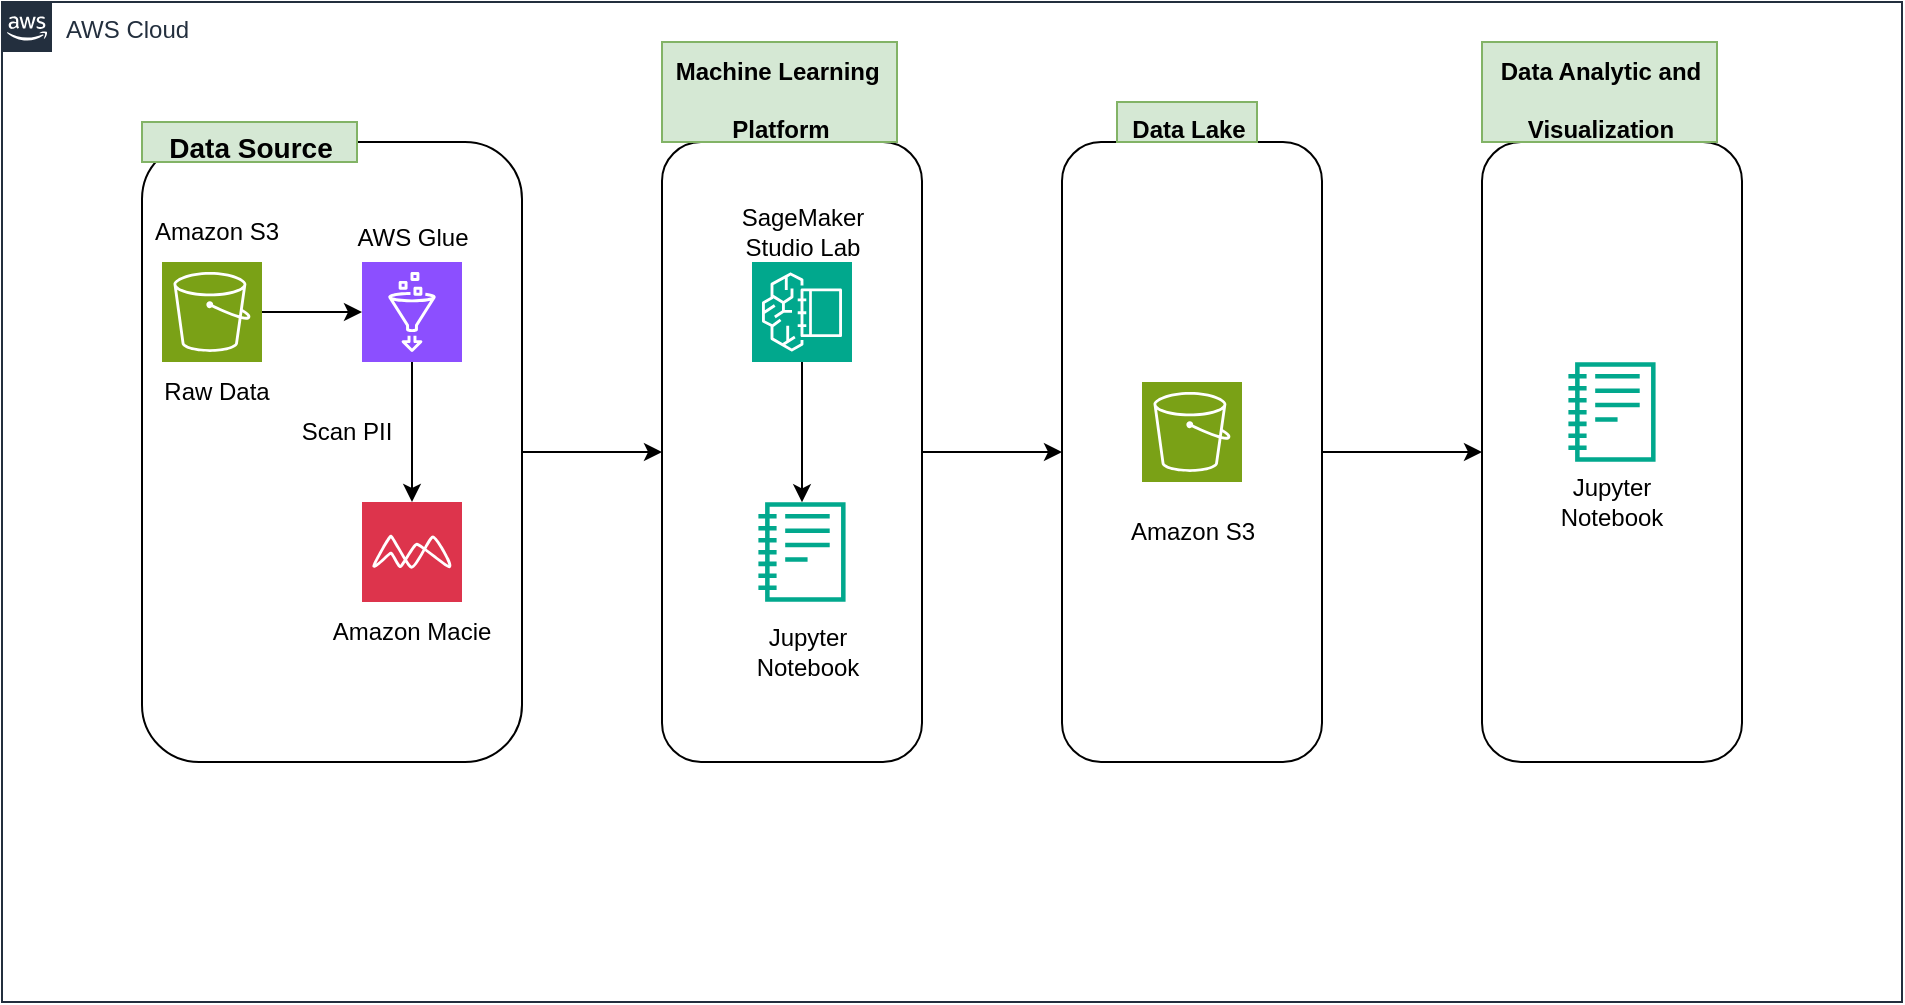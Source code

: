 <mxfile version="27.2.0">
  <diagram name="Trang-1" id="5-aHy4nMS5yTNQkMgJgz">
    <mxGraphModel dx="2053" dy="629" grid="1" gridSize="10" guides="1" tooltips="1" connect="1" arrows="1" fold="1" page="1" pageScale="1" pageWidth="827" pageHeight="1169" math="0" shadow="0">
      <root>
        <mxCell id="0" />
        <mxCell id="1" parent="0" />
        <mxCell id="4mTk0EzCiOv7vdv3pl84-1" value="AWS Cloud" style="points=[[0,0],[0.25,0],[0.5,0],[0.75,0],[1,0],[1,0.25],[1,0.5],[1,0.75],[1,1],[0.75,1],[0.5,1],[0.25,1],[0,1],[0,0.75],[0,0.5],[0,0.25]];outlineConnect=0;gradientColor=none;html=1;whiteSpace=wrap;fontSize=12;fontStyle=0;container=1;pointerEvents=0;collapsible=0;recursiveResize=0;shape=mxgraph.aws4.group;grIcon=mxgraph.aws4.group_aws_cloud_alt;strokeColor=#232F3E;fillColor=default;verticalAlign=top;align=left;spacingLeft=30;fontColor=#232F3E;dashed=0;" vertex="1" parent="1">
          <mxGeometry x="-70" width="950" height="500" as="geometry" />
        </mxCell>
        <mxCell id="4mTk0EzCiOv7vdv3pl84-22" value="" style="edgeStyle=orthogonalEdgeStyle;rounded=0;orthogonalLoop=1;jettySize=auto;html=1;entryX=0;entryY=0.5;entryDx=0;entryDy=0;" edge="1" parent="4mTk0EzCiOv7vdv3pl84-1" source="4mTk0EzCiOv7vdv3pl84-2" target="4mTk0EzCiOv7vdv3pl84-6">
          <mxGeometry relative="1" as="geometry" />
        </mxCell>
        <mxCell id="4mTk0EzCiOv7vdv3pl84-2" value="" style="rounded=1;whiteSpace=wrap;html=1;" vertex="1" parent="4mTk0EzCiOv7vdv3pl84-1">
          <mxGeometry x="70" y="70" width="190" height="310" as="geometry" />
        </mxCell>
        <mxCell id="4mTk0EzCiOv7vdv3pl84-23" value="" style="edgeStyle=orthogonalEdgeStyle;rounded=0;orthogonalLoop=1;jettySize=auto;html=1;" edge="1" parent="4mTk0EzCiOv7vdv3pl84-1" source="4mTk0EzCiOv7vdv3pl84-3" target="4mTk0EzCiOv7vdv3pl84-4">
          <mxGeometry relative="1" as="geometry" />
        </mxCell>
        <mxCell id="4mTk0EzCiOv7vdv3pl84-3" value="" style="sketch=0;points=[[0,0,0],[0.25,0,0],[0.5,0,0],[0.75,0,0],[1,0,0],[0,1,0],[0.25,1,0],[0.5,1,0],[0.75,1,0],[1,1,0],[0,0.25,0],[0,0.5,0],[0,0.75,0],[1,0.25,0],[1,0.5,0],[1,0.75,0]];outlineConnect=0;fontColor=#232F3E;fillColor=#7AA116;strokeColor=#ffffff;dashed=0;verticalLabelPosition=bottom;verticalAlign=top;align=center;html=1;fontSize=12;fontStyle=0;aspect=fixed;shape=mxgraph.aws4.resourceIcon;resIcon=mxgraph.aws4.s3;" vertex="1" parent="4mTk0EzCiOv7vdv3pl84-1">
          <mxGeometry x="80" y="130" width="50" height="50" as="geometry" />
        </mxCell>
        <mxCell id="4mTk0EzCiOv7vdv3pl84-24" value="" style="edgeStyle=orthogonalEdgeStyle;rounded=0;orthogonalLoop=1;jettySize=auto;html=1;" edge="1" parent="4mTk0EzCiOv7vdv3pl84-1" source="4mTk0EzCiOv7vdv3pl84-4" target="4mTk0EzCiOv7vdv3pl84-5">
          <mxGeometry relative="1" as="geometry" />
        </mxCell>
        <mxCell id="4mTk0EzCiOv7vdv3pl84-4" value="" style="sketch=0;points=[[0,0,0],[0.25,0,0],[0.5,0,0],[0.75,0,0],[1,0,0],[0,1,0],[0.25,1,0],[0.5,1,0],[0.75,1,0],[1,1,0],[0,0.25,0],[0,0.5,0],[0,0.75,0],[1,0.25,0],[1,0.5,0],[1,0.75,0]];outlineConnect=0;fontColor=#232F3E;fillColor=#8C4FFF;strokeColor=#ffffff;dashed=0;verticalLabelPosition=bottom;verticalAlign=top;align=center;html=1;fontSize=12;fontStyle=0;aspect=fixed;shape=mxgraph.aws4.resourceIcon;resIcon=mxgraph.aws4.glue;" vertex="1" parent="4mTk0EzCiOv7vdv3pl84-1">
          <mxGeometry x="180" y="130" width="50" height="50" as="geometry" />
        </mxCell>
        <mxCell id="4mTk0EzCiOv7vdv3pl84-5" value="" style="sketch=0;points=[[0,0,0],[0.25,0,0],[0.5,0,0],[0.75,0,0],[1,0,0],[0,1,0],[0.25,1,0],[0.5,1,0],[0.75,1,0],[1,1,0],[0,0.25,0],[0,0.5,0],[0,0.75,0],[1,0.25,0],[1,0.5,0],[1,0.75,0]];outlineConnect=0;fontColor=#232F3E;fillColor=#DD344C;strokeColor=#ffffff;dashed=0;verticalLabelPosition=bottom;verticalAlign=top;align=center;html=1;fontSize=12;fontStyle=0;aspect=fixed;shape=mxgraph.aws4.resourceIcon;resIcon=mxgraph.aws4.macie;" vertex="1" parent="4mTk0EzCiOv7vdv3pl84-1">
          <mxGeometry x="180" y="250" width="50" height="50" as="geometry" />
        </mxCell>
        <mxCell id="4mTk0EzCiOv7vdv3pl84-26" value="" style="edgeStyle=orthogonalEdgeStyle;rounded=0;orthogonalLoop=1;jettySize=auto;html=1;entryX=0;entryY=0.5;entryDx=0;entryDy=0;" edge="1" parent="4mTk0EzCiOv7vdv3pl84-1" source="4mTk0EzCiOv7vdv3pl84-6" target="4mTk0EzCiOv7vdv3pl84-18">
          <mxGeometry relative="1" as="geometry" />
        </mxCell>
        <mxCell id="4mTk0EzCiOv7vdv3pl84-6" value="" style="rounded=1;whiteSpace=wrap;html=1;" vertex="1" parent="4mTk0EzCiOv7vdv3pl84-1">
          <mxGeometry x="330" y="70" width="130" height="310" as="geometry" />
        </mxCell>
        <mxCell id="4mTk0EzCiOv7vdv3pl84-25" value="" style="edgeStyle=orthogonalEdgeStyle;rounded=0;orthogonalLoop=1;jettySize=auto;html=1;" edge="1" parent="4mTk0EzCiOv7vdv3pl84-1" source="4mTk0EzCiOv7vdv3pl84-7" target="4mTk0EzCiOv7vdv3pl84-8">
          <mxGeometry relative="1" as="geometry" />
        </mxCell>
        <mxCell id="4mTk0EzCiOv7vdv3pl84-7" value="" style="sketch=0;points=[[0,0,0],[0.25,0,0],[0.5,0,0],[0.75,0,0],[1,0,0],[0,1,0],[0.25,1,0],[0.5,1,0],[0.75,1,0],[1,1,0],[0,0.25,0],[0,0.5,0],[0,0.75,0],[1,0.25,0],[1,0.5,0],[1,0.75,0]];outlineConnect=0;fontColor=#232F3E;fillColor=#01A88D;strokeColor=#ffffff;dashed=0;verticalLabelPosition=bottom;verticalAlign=top;align=center;html=1;fontSize=12;fontStyle=0;aspect=fixed;shape=mxgraph.aws4.resourceIcon;resIcon=mxgraph.aws4.sagemaker_studio_lab;" vertex="1" parent="4mTk0EzCiOv7vdv3pl84-1">
          <mxGeometry x="375" y="130" width="50" height="50" as="geometry" />
        </mxCell>
        <mxCell id="4mTk0EzCiOv7vdv3pl84-8" value="" style="sketch=0;outlineConnect=0;fontColor=#232F3E;gradientColor=none;fillColor=#01A88D;strokeColor=none;dashed=0;verticalLabelPosition=bottom;verticalAlign=top;align=center;html=1;fontSize=12;fontStyle=0;aspect=fixed;pointerEvents=1;shape=mxgraph.aws4.sagemaker_notebook;" vertex="1" parent="4mTk0EzCiOv7vdv3pl84-1">
          <mxGeometry x="378.2" y="250" width="43.59" height="50" as="geometry" />
        </mxCell>
        <mxCell id="4mTk0EzCiOv7vdv3pl84-28" value="" style="edgeStyle=orthogonalEdgeStyle;rounded=0;orthogonalLoop=1;jettySize=auto;html=1;" edge="1" parent="4mTk0EzCiOv7vdv3pl84-1" source="4mTk0EzCiOv7vdv3pl84-18" target="4mTk0EzCiOv7vdv3pl84-20">
          <mxGeometry relative="1" as="geometry" />
        </mxCell>
        <mxCell id="4mTk0EzCiOv7vdv3pl84-18" value="" style="rounded=1;whiteSpace=wrap;html=1;" vertex="1" parent="4mTk0EzCiOv7vdv3pl84-1">
          <mxGeometry x="530" y="70" width="130" height="310" as="geometry" />
        </mxCell>
        <mxCell id="4mTk0EzCiOv7vdv3pl84-19" value="" style="sketch=0;points=[[0,0,0],[0.25,0,0],[0.5,0,0],[0.75,0,0],[1,0,0],[0,1,0],[0.25,1,0],[0.5,1,0],[0.75,1,0],[1,1,0],[0,0.25,0],[0,0.5,0],[0,0.75,0],[1,0.25,0],[1,0.5,0],[1,0.75,0]];outlineConnect=0;fontColor=#232F3E;fillColor=#7AA116;strokeColor=#ffffff;dashed=0;verticalLabelPosition=bottom;verticalAlign=top;align=center;html=1;fontSize=12;fontStyle=0;aspect=fixed;shape=mxgraph.aws4.resourceIcon;resIcon=mxgraph.aws4.s3;" vertex="1" parent="4mTk0EzCiOv7vdv3pl84-1">
          <mxGeometry x="570" y="190" width="50" height="50" as="geometry" />
        </mxCell>
        <mxCell id="4mTk0EzCiOv7vdv3pl84-20" value="" style="rounded=1;whiteSpace=wrap;html=1;" vertex="1" parent="4mTk0EzCiOv7vdv3pl84-1">
          <mxGeometry x="740" y="70" width="130" height="310" as="geometry" />
        </mxCell>
        <mxCell id="4mTk0EzCiOv7vdv3pl84-21" value="" style="sketch=0;outlineConnect=0;fontColor=#232F3E;gradientColor=none;fillColor=#01A88D;strokeColor=none;dashed=0;verticalLabelPosition=bottom;verticalAlign=top;align=center;html=1;fontSize=12;fontStyle=0;aspect=fixed;pointerEvents=1;shape=mxgraph.aws4.sagemaker_notebook;" vertex="1" parent="4mTk0EzCiOv7vdv3pl84-1">
          <mxGeometry x="783.2" y="180" width="43.59" height="50" as="geometry" />
        </mxCell>
        <mxCell id="4mTk0EzCiOv7vdv3pl84-31" value="Amazon S3" style="text;html=1;align=center;verticalAlign=middle;whiteSpace=wrap;rounded=0;" vertex="1" parent="4mTk0EzCiOv7vdv3pl84-1">
          <mxGeometry x="75" y="100" width="65" height="30" as="geometry" />
        </mxCell>
        <mxCell id="4mTk0EzCiOv7vdv3pl84-32" value="AWS Glue&lt;div&gt;&lt;br&gt;&lt;/div&gt;" style="text;html=1;align=center;verticalAlign=middle;whiteSpace=wrap;rounded=0;" vertex="1" parent="4mTk0EzCiOv7vdv3pl84-1">
          <mxGeometry x="172.5" y="110" width="65" height="30" as="geometry" />
        </mxCell>
        <mxCell id="4mTk0EzCiOv7vdv3pl84-34" value="&lt;div&gt;Scan PII&lt;/div&gt;" style="text;html=1;align=center;verticalAlign=middle;whiteSpace=wrap;rounded=0;" vertex="1" parent="4mTk0EzCiOv7vdv3pl84-1">
          <mxGeometry x="140" y="200" width="65" height="30" as="geometry" />
        </mxCell>
        <mxCell id="4mTk0EzCiOv7vdv3pl84-36" value="Amazon Macie" style="text;html=1;align=center;verticalAlign=middle;whiteSpace=wrap;rounded=0;" vertex="1" parent="4mTk0EzCiOv7vdv3pl84-1">
          <mxGeometry x="161.25" y="300" width="87.5" height="30" as="geometry" />
        </mxCell>
        <mxCell id="4mTk0EzCiOv7vdv3pl84-37" value="Raw Data" style="text;html=1;align=center;verticalAlign=middle;whiteSpace=wrap;rounded=0;" vertex="1" parent="4mTk0EzCiOv7vdv3pl84-1">
          <mxGeometry x="75" y="180" width="65" height="30" as="geometry" />
        </mxCell>
        <mxCell id="4mTk0EzCiOv7vdv3pl84-38" value="&lt;div&gt;SageMaker Studio Lab&lt;/div&gt;" style="text;html=1;align=center;verticalAlign=middle;whiteSpace=wrap;rounded=0;" vertex="1" parent="4mTk0EzCiOv7vdv3pl84-1">
          <mxGeometry x="367.5" y="100" width="65" height="30" as="geometry" />
        </mxCell>
        <mxCell id="4mTk0EzCiOv7vdv3pl84-39" value="Jupyter Notebook" style="text;html=1;align=center;verticalAlign=middle;whiteSpace=wrap;rounded=0;" vertex="1" parent="4mTk0EzCiOv7vdv3pl84-1">
          <mxGeometry x="372.5" y="310" width="60" height="30" as="geometry" />
        </mxCell>
        <mxCell id="4mTk0EzCiOv7vdv3pl84-40" value="Amazon S3" style="text;html=1;align=center;verticalAlign=middle;whiteSpace=wrap;rounded=0;" vertex="1" parent="4mTk0EzCiOv7vdv3pl84-1">
          <mxGeometry x="562.5" y="250" width="65" height="30" as="geometry" />
        </mxCell>
        <mxCell id="4mTk0EzCiOv7vdv3pl84-41" value="Jupyter Notebook" style="text;html=1;align=center;verticalAlign=middle;whiteSpace=wrap;rounded=0;" vertex="1" parent="4mTk0EzCiOv7vdv3pl84-1">
          <mxGeometry x="775" y="235" width="60" height="30" as="geometry" />
        </mxCell>
        <mxCell id="4mTk0EzCiOv7vdv3pl84-42" value="&lt;font style=&quot;font-size: 14px;&quot;&gt;Data Source&lt;/font&gt;" style="text;strokeColor=#82b366;fillColor=#d5e8d4;html=1;fontSize=24;fontStyle=1;verticalAlign=middle;align=center;" vertex="1" parent="4mTk0EzCiOv7vdv3pl84-1">
          <mxGeometry x="70" y="60" width="107.5" height="20" as="geometry" />
        </mxCell>
        <mxCell id="4mTk0EzCiOv7vdv3pl84-43" value="&lt;font style=&quot;font-size: 12px;&quot;&gt;Machine Learning&amp;nbsp;&lt;/font&gt;&lt;div&gt;&lt;font style=&quot;font-size: 12px;&quot;&gt;Platform&lt;/font&gt;&lt;/div&gt;" style="text;strokeColor=#82b366;fillColor=#d5e8d4;html=1;fontSize=24;fontStyle=1;verticalAlign=middle;align=center;" vertex="1" parent="4mTk0EzCiOv7vdv3pl84-1">
          <mxGeometry x="330" y="20" width="117.5" height="50" as="geometry" />
        </mxCell>
        <mxCell id="4mTk0EzCiOv7vdv3pl84-46" value="&lt;span style=&quot;font-size: 12px;&quot;&gt;Data Lake&lt;/span&gt;" style="text;strokeColor=#82b366;fillColor=#d5e8d4;html=1;fontSize=24;fontStyle=1;verticalAlign=middle;align=center;" vertex="1" parent="4mTk0EzCiOv7vdv3pl84-1">
          <mxGeometry x="557.5" y="50" width="70" height="20" as="geometry" />
        </mxCell>
        <mxCell id="4mTk0EzCiOv7vdv3pl84-47" value="&lt;span style=&quot;font-size: 12px;&quot;&gt;Data Analytic and&lt;/span&gt;&lt;div&gt;&lt;span style=&quot;font-size: 12px;&quot;&gt;Visualization&lt;/span&gt;&lt;/div&gt;" style="text;strokeColor=#82b366;fillColor=#d5e8d4;html=1;fontSize=24;fontStyle=1;verticalAlign=middle;align=center;" vertex="1" parent="4mTk0EzCiOv7vdv3pl84-1">
          <mxGeometry x="740" y="20" width="117.5" height="50" as="geometry" />
        </mxCell>
      </root>
    </mxGraphModel>
  </diagram>
</mxfile>
